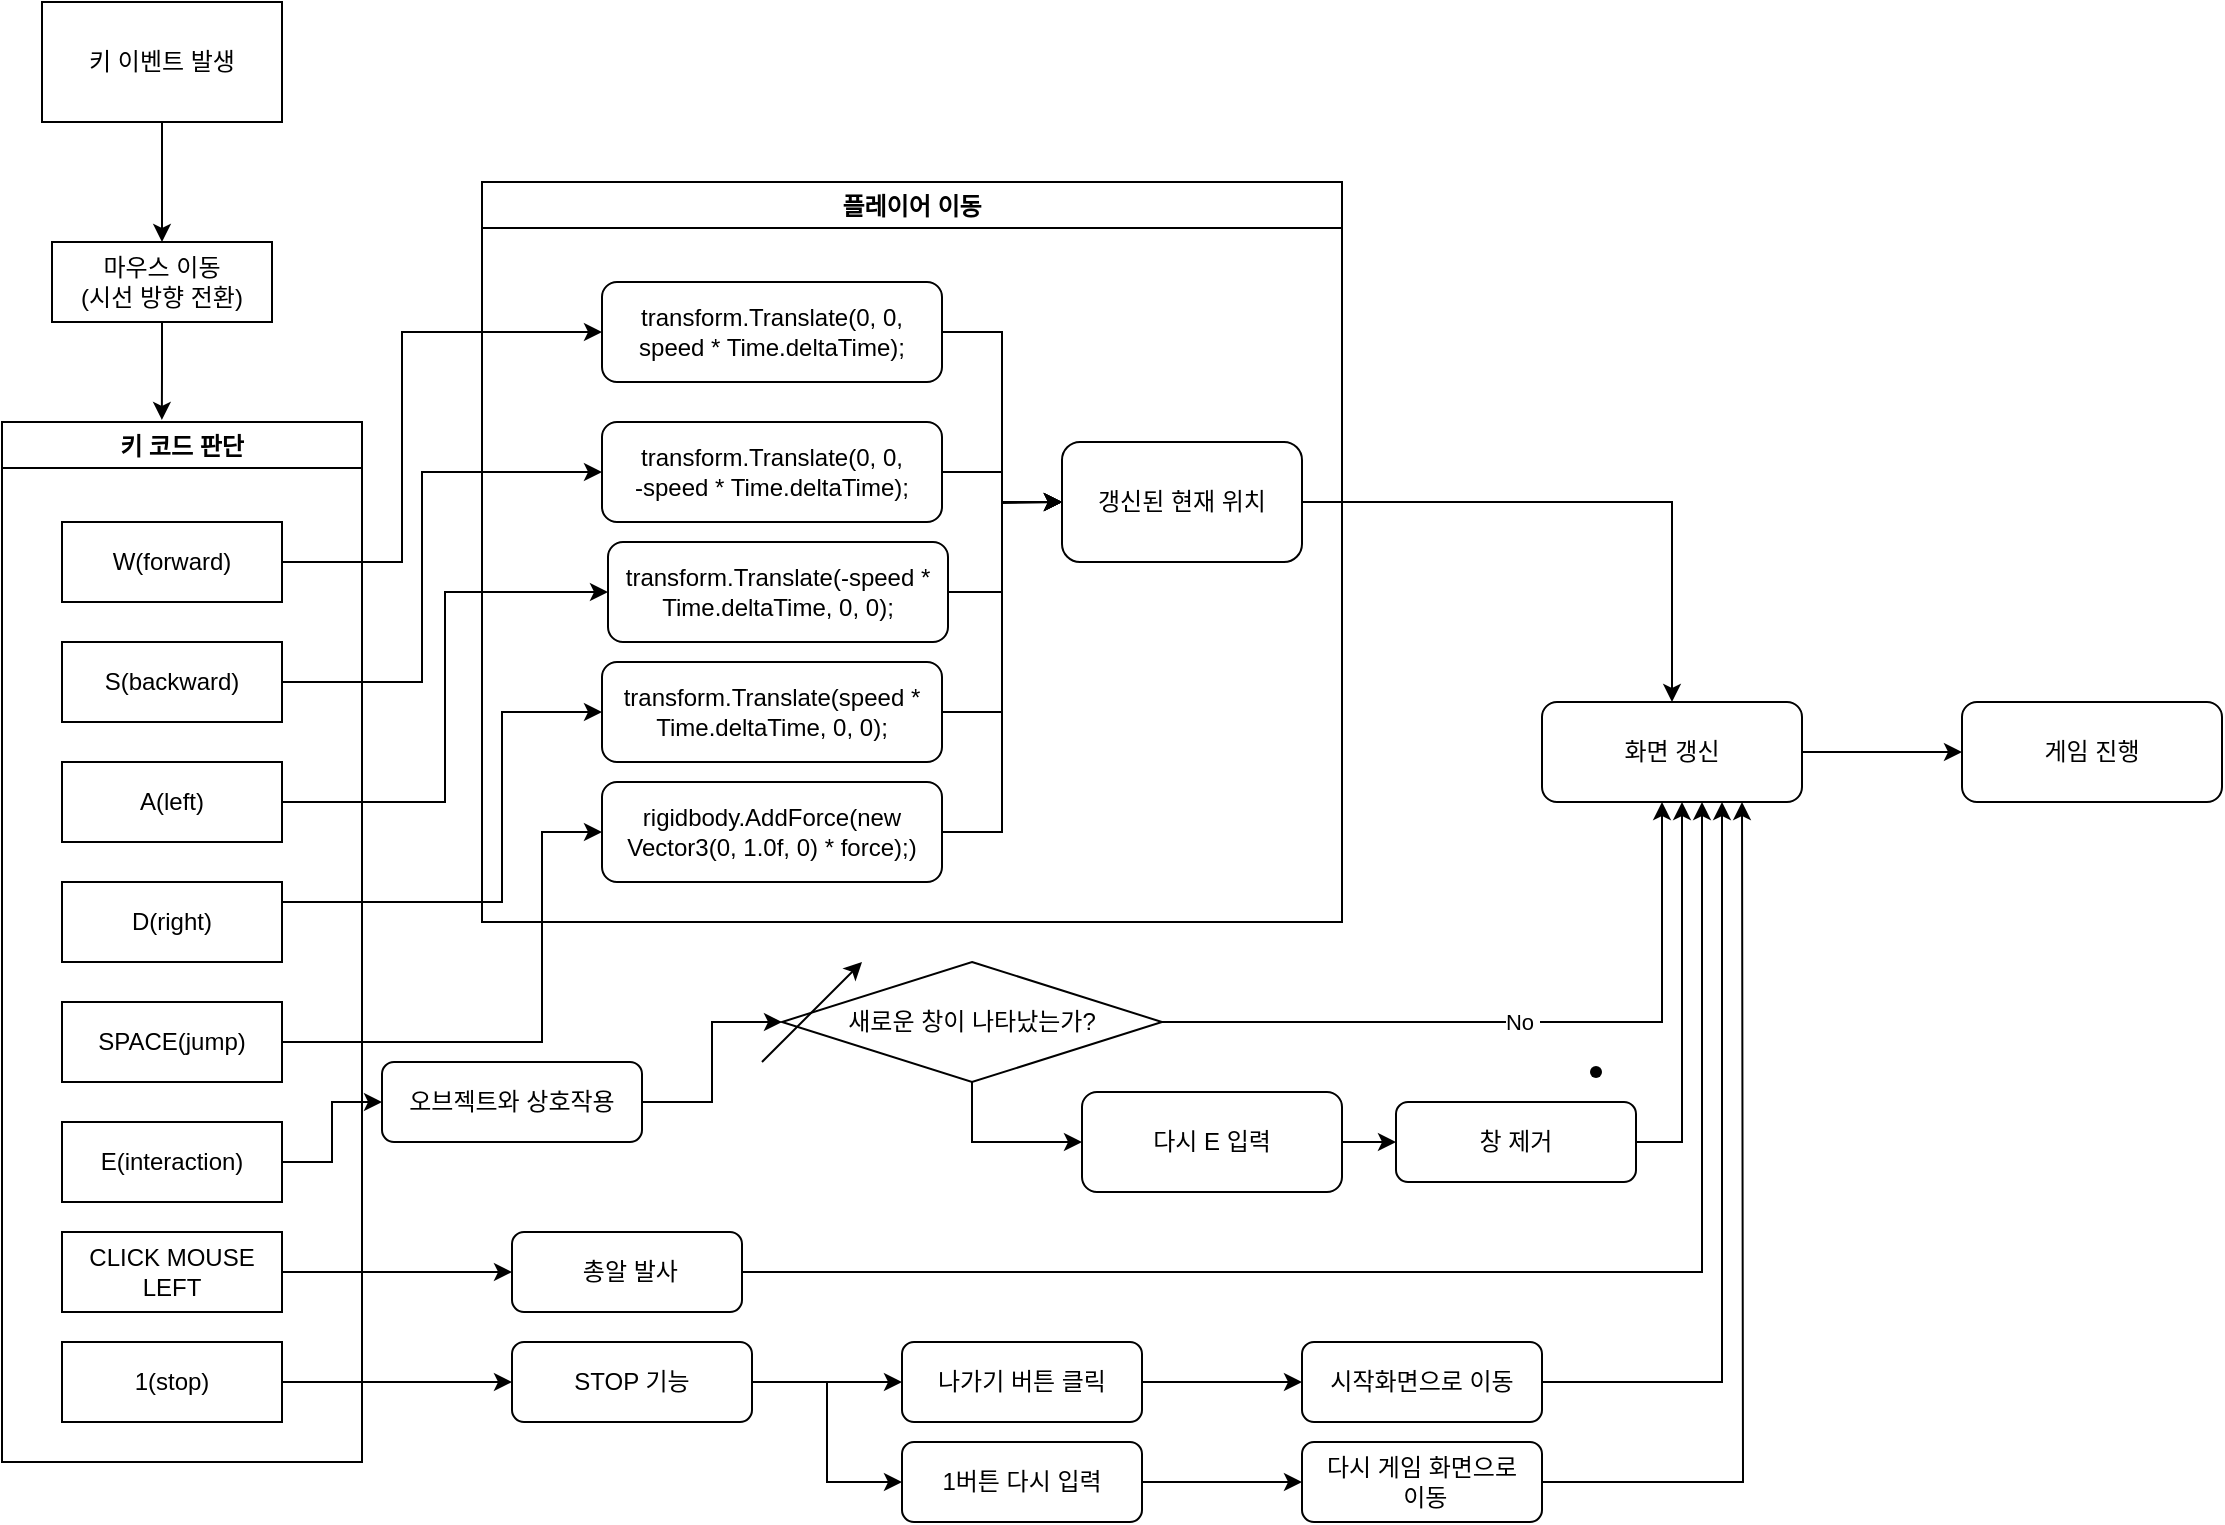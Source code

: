 <mxfile version="15.5.2" type="github">
  <diagram id="C5RBs43oDa-KdzZeNtuy" name="Page-1">
    <mxGraphModel dx="1422" dy="762" grid="1" gridSize="10" guides="1" tooltips="1" connect="1" arrows="1" fold="1" page="1" pageScale="1" pageWidth="827" pageHeight="1169" math="0" shadow="0">
      <root>
        <mxCell id="WIyWlLk6GJQsqaUBKTNV-0" />
        <mxCell id="WIyWlLk6GJQsqaUBKTNV-1" parent="WIyWlLk6GJQsqaUBKTNV-0" />
        <mxCell id="ph18KR2RIrQ08_8v8doH-14" value="" style="edgeStyle=orthogonalEdgeStyle;rounded=0;orthogonalLoop=1;jettySize=auto;html=1;entryX=0.5;entryY=0;entryDx=0;entryDy=0;" edge="1" parent="WIyWlLk6GJQsqaUBKTNV-1" source="ph18KR2RIrQ08_8v8doH-12" target="ph18KR2RIrQ08_8v8doH-24">
          <mxGeometry relative="1" as="geometry" />
        </mxCell>
        <mxCell id="ph18KR2RIrQ08_8v8doH-12" value="&lt;font style=&quot;vertical-align: inherit&quot;&gt;&lt;font style=&quot;vertical-align: inherit&quot;&gt;키 이벤트 발생&lt;/font&gt;&lt;/font&gt;" style="rounded=0;whiteSpace=wrap;html=1;" vertex="1" parent="WIyWlLk6GJQsqaUBKTNV-1">
          <mxGeometry x="30" y="40" width="120" height="60" as="geometry" />
        </mxCell>
        <mxCell id="ph18KR2RIrQ08_8v8doH-13" value="키 코드 판단" style="swimlane;fontFamily=Helvetica;fontSize=12;fontColor=#000000;align=center;strokeColor=#000000;fillColor=#ffffff;" vertex="1" parent="WIyWlLk6GJQsqaUBKTNV-1">
          <mxGeometry x="10" y="250" width="180" height="520" as="geometry">
            <mxRectangle x="10" y="140" width="50" height="40" as="alternateBounds" />
          </mxGeometry>
        </mxCell>
        <mxCell id="ph18KR2RIrQ08_8v8doH-15" value="&lt;font style=&quot;vertical-align: inherit&quot;&gt;&lt;font style=&quot;vertical-align: inherit&quot;&gt;W(forward)&lt;/font&gt;&lt;/font&gt;" style="rounded=0;whiteSpace=wrap;html=1;" vertex="1" parent="ph18KR2RIrQ08_8v8doH-13">
          <mxGeometry x="30" y="50" width="110" height="40" as="geometry" />
        </mxCell>
        <mxCell id="ph18KR2RIrQ08_8v8doH-16" style="edgeStyle=orthogonalEdgeStyle;rounded=0;orthogonalLoop=1;jettySize=auto;html=1;exitX=0.5;exitY=1;exitDx=0;exitDy=0;" edge="1" parent="ph18KR2RIrQ08_8v8doH-13" source="ph18KR2RIrQ08_8v8doH-15" target="ph18KR2RIrQ08_8v8doH-15">
          <mxGeometry relative="1" as="geometry" />
        </mxCell>
        <mxCell id="ph18KR2RIrQ08_8v8doH-17" value="&lt;font style=&quot;vertical-align: inherit&quot;&gt;&lt;font style=&quot;vertical-align: inherit&quot;&gt;S(backward)&lt;/font&gt;&lt;/font&gt;" style="rounded=0;whiteSpace=wrap;html=1;" vertex="1" parent="ph18KR2RIrQ08_8v8doH-13">
          <mxGeometry x="30" y="110" width="110" height="40" as="geometry" />
        </mxCell>
        <mxCell id="ph18KR2RIrQ08_8v8doH-18" value="&lt;font style=&quot;vertical-align: inherit&quot;&gt;&lt;font style=&quot;vertical-align: inherit&quot;&gt;A(left)&lt;/font&gt;&lt;/font&gt;" style="rounded=0;whiteSpace=wrap;html=1;" vertex="1" parent="ph18KR2RIrQ08_8v8doH-13">
          <mxGeometry x="30" y="170" width="110" height="40" as="geometry" />
        </mxCell>
        <mxCell id="ph18KR2RIrQ08_8v8doH-19" value="&lt;font style=&quot;vertical-align: inherit&quot;&gt;&lt;font style=&quot;vertical-align: inherit&quot;&gt;D(right)&lt;/font&gt;&lt;/font&gt;" style="rounded=0;whiteSpace=wrap;html=1;" vertex="1" parent="ph18KR2RIrQ08_8v8doH-13">
          <mxGeometry x="30" y="230" width="110" height="40" as="geometry" />
        </mxCell>
        <mxCell id="ph18KR2RIrQ08_8v8doH-20" value="&lt;font style=&quot;vertical-align: inherit&quot;&gt;&lt;font style=&quot;vertical-align: inherit&quot;&gt;&lt;font style=&quot;vertical-align: inherit&quot;&gt;&lt;font style=&quot;vertical-align: inherit&quot;&gt;SPACE(jump)&lt;/font&gt;&lt;/font&gt;&lt;/font&gt;&lt;/font&gt;" style="rounded=0;whiteSpace=wrap;html=1;" vertex="1" parent="ph18KR2RIrQ08_8v8doH-13">
          <mxGeometry x="30" y="290" width="110" height="40" as="geometry" />
        </mxCell>
        <mxCell id="ph18KR2RIrQ08_8v8doH-21" value="&lt;font style=&quot;vertical-align: inherit&quot;&gt;&lt;font style=&quot;vertical-align: inherit&quot;&gt;E(interaction)&lt;/font&gt;&lt;/font&gt;" style="rounded=0;whiteSpace=wrap;html=1;" vertex="1" parent="ph18KR2RIrQ08_8v8doH-13">
          <mxGeometry x="30" y="350" width="110" height="40" as="geometry" />
        </mxCell>
        <mxCell id="ph18KR2RIrQ08_8v8doH-22" value="&lt;font style=&quot;vertical-align: inherit&quot;&gt;&lt;font style=&quot;vertical-align: inherit&quot;&gt;&lt;font style=&quot;vertical-align: inherit&quot;&gt;&lt;font style=&quot;vertical-align: inherit&quot;&gt;CLICK MOUSE LEFT&lt;/font&gt;&lt;/font&gt;&lt;/font&gt;&lt;/font&gt;" style="rounded=0;whiteSpace=wrap;html=1;" vertex="1" parent="ph18KR2RIrQ08_8v8doH-13">
          <mxGeometry x="30" y="405" width="110" height="40" as="geometry" />
        </mxCell>
        <mxCell id="ph18KR2RIrQ08_8v8doH-23" value="&lt;font style=&quot;vertical-align: inherit&quot;&gt;&lt;font style=&quot;vertical-align: inherit&quot;&gt;&lt;font style=&quot;vertical-align: inherit&quot;&gt;&lt;font style=&quot;vertical-align: inherit&quot;&gt;1(stop)&lt;/font&gt;&lt;/font&gt;&lt;/font&gt;&lt;/font&gt;" style="rounded=0;whiteSpace=wrap;html=1;" vertex="1" parent="ph18KR2RIrQ08_8v8doH-13">
          <mxGeometry x="30" y="460" width="110" height="40" as="geometry" />
        </mxCell>
        <mxCell id="ph18KR2RIrQ08_8v8doH-80" style="edgeStyle=orthogonalEdgeStyle;rounded=0;orthogonalLoop=1;jettySize=auto;html=1;exitX=0.5;exitY=1;exitDx=0;exitDy=0;entryX=0.444;entryY=-0.002;entryDx=0;entryDy=0;entryPerimeter=0;" edge="1" parent="WIyWlLk6GJQsqaUBKTNV-1" source="ph18KR2RIrQ08_8v8doH-24" target="ph18KR2RIrQ08_8v8doH-13">
          <mxGeometry relative="1" as="geometry" />
        </mxCell>
        <mxCell id="ph18KR2RIrQ08_8v8doH-24" value="&lt;font style=&quot;vertical-align: inherit&quot;&gt;&lt;font style=&quot;vertical-align: inherit&quot;&gt;&lt;font style=&quot;vertical-align: inherit&quot;&gt;&lt;font style=&quot;vertical-align: inherit&quot;&gt;&lt;font style=&quot;vertical-align: inherit&quot;&gt;&lt;font style=&quot;vertical-align: inherit&quot;&gt;&lt;font style=&quot;vertical-align: inherit&quot;&gt;&lt;font style=&quot;vertical-align: inherit&quot;&gt;마우스 이동&lt;br&gt;(시선 방향 전환)&lt;/font&gt;&lt;/font&gt;&lt;/font&gt;&lt;/font&gt;&lt;/font&gt;&lt;/font&gt;&lt;/font&gt;&lt;/font&gt;" style="rounded=0;whiteSpace=wrap;html=1;" vertex="1" parent="WIyWlLk6GJQsqaUBKTNV-1">
          <mxGeometry x="35" y="160" width="110" height="40" as="geometry" />
        </mxCell>
        <mxCell id="ph18KR2RIrQ08_8v8doH-25" value="플레이어 이동" style="swimlane;" vertex="1" parent="WIyWlLk6GJQsqaUBKTNV-1">
          <mxGeometry x="250" y="130" width="430" height="370" as="geometry" />
        </mxCell>
        <mxCell id="ph18KR2RIrQ08_8v8doH-46" style="edgeStyle=orthogonalEdgeStyle;rounded=0;orthogonalLoop=1;jettySize=auto;html=1;entryX=0;entryY=0.5;entryDx=0;entryDy=0;" edge="1" parent="ph18KR2RIrQ08_8v8doH-25" source="ph18KR2RIrQ08_8v8doH-34" target="ph18KR2RIrQ08_8v8doH-45">
          <mxGeometry relative="1" as="geometry" />
        </mxCell>
        <mxCell id="ph18KR2RIrQ08_8v8doH-34" value="transform.Translate(0, 0, &lt;br&gt;speed * Time.deltaTime);" style="rounded=1;whiteSpace=wrap;html=1;" vertex="1" parent="ph18KR2RIrQ08_8v8doH-25">
          <mxGeometry x="60" y="50" width="170" height="50" as="geometry" />
        </mxCell>
        <mxCell id="ph18KR2RIrQ08_8v8doH-49" style="edgeStyle=orthogonalEdgeStyle;rounded=0;orthogonalLoop=1;jettySize=auto;html=1;entryX=0;entryY=0.5;entryDx=0;entryDy=0;" edge="1" parent="ph18KR2RIrQ08_8v8doH-25" source="ph18KR2RIrQ08_8v8doH-40" target="ph18KR2RIrQ08_8v8doH-45">
          <mxGeometry relative="1" as="geometry" />
        </mxCell>
        <mxCell id="ph18KR2RIrQ08_8v8doH-40" value="transform.Translate(speed * Time.deltaTime, 0, 0);" style="rounded=1;whiteSpace=wrap;html=1;" vertex="1" parent="ph18KR2RIrQ08_8v8doH-25">
          <mxGeometry x="60" y="240" width="170" height="50" as="geometry" />
        </mxCell>
        <mxCell id="ph18KR2RIrQ08_8v8doH-50" style="edgeStyle=orthogonalEdgeStyle;rounded=0;orthogonalLoop=1;jettySize=auto;html=1;" edge="1" parent="ph18KR2RIrQ08_8v8doH-25" source="ph18KR2RIrQ08_8v8doH-39" target="ph18KR2RIrQ08_8v8doH-45">
          <mxGeometry relative="1" as="geometry">
            <Array as="points">
              <mxPoint x="260" y="205" />
              <mxPoint x="260" y="160" />
            </Array>
          </mxGeometry>
        </mxCell>
        <mxCell id="ph18KR2RIrQ08_8v8doH-39" value="transform.Translate(-speed * Time.deltaTime, 0, 0);" style="rounded=1;whiteSpace=wrap;html=1;" vertex="1" parent="ph18KR2RIrQ08_8v8doH-25">
          <mxGeometry x="63" y="180" width="170" height="50" as="geometry" />
        </mxCell>
        <mxCell id="ph18KR2RIrQ08_8v8doH-38" value="transform.Translate(0, 0, &lt;br&gt;-speed * Time.deltaTime);" style="rounded=1;whiteSpace=wrap;html=1;" vertex="1" parent="ph18KR2RIrQ08_8v8doH-25">
          <mxGeometry x="60" y="120" width="170" height="50" as="geometry" />
        </mxCell>
        <mxCell id="ph18KR2RIrQ08_8v8doH-45" value="&lt;font style=&quot;vertical-align: inherit&quot;&gt;&lt;font style=&quot;vertical-align: inherit&quot;&gt;갱신된 현재 위치&lt;/font&gt;&lt;/font&gt;" style="rounded=1;whiteSpace=wrap;html=1;" vertex="1" parent="ph18KR2RIrQ08_8v8doH-25">
          <mxGeometry x="290" y="130" width="120" height="60" as="geometry" />
        </mxCell>
        <mxCell id="ph18KR2RIrQ08_8v8doH-106" style="edgeStyle=orthogonalEdgeStyle;rounded=0;orthogonalLoop=1;jettySize=auto;html=1;exitX=1;exitY=0.5;exitDx=0;exitDy=0;entryX=0;entryY=0.5;entryDx=0;entryDy=0;" edge="1" parent="ph18KR2RIrQ08_8v8doH-25" source="ph18KR2RIrQ08_8v8doH-103" target="ph18KR2RIrQ08_8v8doH-45">
          <mxGeometry relative="1" as="geometry">
            <Array as="points">
              <mxPoint x="260" y="325" />
              <mxPoint x="260" y="160" />
            </Array>
          </mxGeometry>
        </mxCell>
        <mxCell id="ph18KR2RIrQ08_8v8doH-103" value="&lt;font style=&quot;vertical-align: inherit&quot;&gt;&lt;font style=&quot;vertical-align: inherit&quot;&gt;&lt;font style=&quot;vertical-align: inherit&quot;&gt;&lt;font style=&quot;vertical-align: inherit&quot;&gt;&lt;font style=&quot;vertical-align: inherit&quot;&gt;&lt;font style=&quot;vertical-align: inherit&quot;&gt;&lt;span style=&quot;&quot;&gt;rigidbody.AddForce(new Vector3(0, 1.0f, 0) * force);&lt;/span&gt;)&lt;/font&gt;&lt;/font&gt;&lt;/font&gt;&lt;/font&gt;&lt;/font&gt;&lt;/font&gt;" style="rounded=1;whiteSpace=wrap;html=1;fontColor=#000000;" vertex="1" parent="ph18KR2RIrQ08_8v8doH-25">
          <mxGeometry x="60" y="300" width="170" height="50" as="geometry" />
        </mxCell>
        <mxCell id="ph18KR2RIrQ08_8v8doH-41" style="edgeStyle=orthogonalEdgeStyle;rounded=0;orthogonalLoop=1;jettySize=auto;html=1;entryX=0;entryY=0.5;entryDx=0;entryDy=0;" edge="1" parent="WIyWlLk6GJQsqaUBKTNV-1" source="ph18KR2RIrQ08_8v8doH-15" target="ph18KR2RIrQ08_8v8doH-34">
          <mxGeometry relative="1" as="geometry">
            <Array as="points">
              <mxPoint x="210" y="320" />
              <mxPoint x="210" y="205" />
            </Array>
          </mxGeometry>
        </mxCell>
        <mxCell id="ph18KR2RIrQ08_8v8doH-42" style="edgeStyle=orthogonalEdgeStyle;rounded=0;orthogonalLoop=1;jettySize=auto;html=1;entryX=0;entryY=0.5;entryDx=0;entryDy=0;" edge="1" parent="WIyWlLk6GJQsqaUBKTNV-1" source="ph18KR2RIrQ08_8v8doH-17" target="ph18KR2RIrQ08_8v8doH-38">
          <mxGeometry relative="1" as="geometry">
            <Array as="points">
              <mxPoint x="220" y="380" />
              <mxPoint x="220" y="275" />
            </Array>
          </mxGeometry>
        </mxCell>
        <mxCell id="ph18KR2RIrQ08_8v8doH-43" style="edgeStyle=orthogonalEdgeStyle;rounded=0;orthogonalLoop=1;jettySize=auto;html=1;entryX=0;entryY=0.5;entryDx=0;entryDy=0;" edge="1" parent="WIyWlLk6GJQsqaUBKTNV-1" source="ph18KR2RIrQ08_8v8doH-18" target="ph18KR2RIrQ08_8v8doH-39">
          <mxGeometry relative="1" as="geometry" />
        </mxCell>
        <mxCell id="ph18KR2RIrQ08_8v8doH-44" style="edgeStyle=orthogonalEdgeStyle;rounded=0;orthogonalLoop=1;jettySize=auto;html=1;entryX=0;entryY=0.5;entryDx=0;entryDy=0;" edge="1" parent="WIyWlLk6GJQsqaUBKTNV-1" source="ph18KR2RIrQ08_8v8doH-19" target="ph18KR2RIrQ08_8v8doH-40">
          <mxGeometry relative="1" as="geometry">
            <mxPoint x="370" y="370" as="targetPoint" />
            <Array as="points">
              <mxPoint x="260" y="490" />
              <mxPoint x="260" y="395" />
            </Array>
          </mxGeometry>
        </mxCell>
        <mxCell id="ph18KR2RIrQ08_8v8doH-52" style="edgeStyle=orthogonalEdgeStyle;rounded=0;orthogonalLoop=1;jettySize=auto;html=1;" edge="1" parent="WIyWlLk6GJQsqaUBKTNV-1" source="ph18KR2RIrQ08_8v8doH-38">
          <mxGeometry relative="1" as="geometry">
            <mxPoint x="540" y="290" as="targetPoint" />
          </mxGeometry>
        </mxCell>
        <mxCell id="ph18KR2RIrQ08_8v8doH-66" value="" style="edgeStyle=orthogonalEdgeStyle;rounded=0;orthogonalLoop=1;jettySize=auto;html=1;" edge="1" parent="WIyWlLk6GJQsqaUBKTNV-1" source="ph18KR2RIrQ08_8v8doH-53" target="ph18KR2RIrQ08_8v8doH-65">
          <mxGeometry relative="1" as="geometry" />
        </mxCell>
        <mxCell id="ph18KR2RIrQ08_8v8doH-53" value="&lt;font style=&quot;vertical-align: inherit&quot;&gt;&lt;font style=&quot;vertical-align: inherit&quot;&gt;오브젝트와 상호작용&lt;/font&gt;&lt;/font&gt;" style="rounded=1;whiteSpace=wrap;html=1;" vertex="1" parent="WIyWlLk6GJQsqaUBKTNV-1">
          <mxGeometry x="200" y="570" width="130" height="40" as="geometry" />
        </mxCell>
        <mxCell id="ph18KR2RIrQ08_8v8doH-54" style="edgeStyle=orthogonalEdgeStyle;rounded=0;orthogonalLoop=1;jettySize=auto;html=1;entryX=0;entryY=0.5;entryDx=0;entryDy=0;" edge="1" parent="WIyWlLk6GJQsqaUBKTNV-1" source="ph18KR2RIrQ08_8v8doH-21" target="ph18KR2RIrQ08_8v8doH-53">
          <mxGeometry relative="1" as="geometry" />
        </mxCell>
        <mxCell id="ph18KR2RIrQ08_8v8doH-73" value="&lt;font style=&quot;vertical-align: inherit&quot;&gt;&lt;font style=&quot;vertical-align: inherit&quot;&gt;No&amp;nbsp;&lt;/font&gt;&lt;/font&gt;" style="edgeStyle=orthogonalEdgeStyle;rounded=0;orthogonalLoop=1;jettySize=auto;html=1;" edge="1" parent="WIyWlLk6GJQsqaUBKTNV-1" source="ph18KR2RIrQ08_8v8doH-65" target="ph18KR2RIrQ08_8v8doH-72">
          <mxGeometry relative="1" as="geometry">
            <Array as="points">
              <mxPoint x="840" y="550" />
            </Array>
          </mxGeometry>
        </mxCell>
        <mxCell id="ph18KR2RIrQ08_8v8doH-75" style="edgeStyle=orthogonalEdgeStyle;rounded=0;orthogonalLoop=1;jettySize=auto;html=1;exitX=0.5;exitY=1;exitDx=0;exitDy=0;entryX=0;entryY=0.5;entryDx=0;entryDy=0;" edge="1" parent="WIyWlLk6GJQsqaUBKTNV-1" source="ph18KR2RIrQ08_8v8doH-65" target="ph18KR2RIrQ08_8v8doH-74">
          <mxGeometry relative="1" as="geometry" />
        </mxCell>
        <mxCell id="ph18KR2RIrQ08_8v8doH-65" value="&lt;font style=&quot;vertical-align: inherit&quot;&gt;&lt;font style=&quot;vertical-align: inherit&quot;&gt;&lt;font style=&quot;vertical-align: inherit&quot;&gt;&lt;font style=&quot;vertical-align: inherit&quot;&gt;&lt;font style=&quot;vertical-align: inherit&quot;&gt;&lt;font style=&quot;vertical-align: inherit&quot;&gt;새로운 창이 나타났는가?&lt;/font&gt;&lt;/font&gt;&lt;/font&gt;&lt;/font&gt;&lt;/font&gt;&lt;/font&gt;" style="rhombus;whiteSpace=wrap;html=1;fontFamily=Helvetica;fontSize=12;fontColor=#000000;align=center;strokeColor=#000000;fillColor=#ffffff;" vertex="1" parent="WIyWlLk6GJQsqaUBKTNV-1">
          <mxGeometry x="400" y="520" width="190" height="60" as="geometry" />
        </mxCell>
        <mxCell id="ph18KR2RIrQ08_8v8doH-109" value="" style="edgeStyle=orthogonalEdgeStyle;rounded=0;orthogonalLoop=1;jettySize=auto;html=1;fontColor=#000000;" edge="1" parent="WIyWlLk6GJQsqaUBKTNV-1" source="ph18KR2RIrQ08_8v8doH-72" target="ph18KR2RIrQ08_8v8doH-108">
          <mxGeometry relative="1" as="geometry" />
        </mxCell>
        <mxCell id="ph18KR2RIrQ08_8v8doH-72" value="&lt;font style=&quot;vertical-align: inherit&quot;&gt;&lt;font style=&quot;vertical-align: inherit&quot;&gt;화면 갱신&lt;/font&gt;&lt;/font&gt;" style="rounded=1;whiteSpace=wrap;html=1;fontFamily=Helvetica;fontSize=12;fontColor=#000000;align=center;strokeColor=#000000;fillColor=#ffffff;" vertex="1" parent="WIyWlLk6GJQsqaUBKTNV-1">
          <mxGeometry x="780" y="390" width="130" height="50" as="geometry" />
        </mxCell>
        <mxCell id="ph18KR2RIrQ08_8v8doH-79" style="edgeStyle=orthogonalEdgeStyle;rounded=0;orthogonalLoop=1;jettySize=auto;html=1;exitX=1;exitY=0.5;exitDx=0;exitDy=0;entryX=0;entryY=0.5;entryDx=0;entryDy=0;" edge="1" parent="WIyWlLk6GJQsqaUBKTNV-1" source="ph18KR2RIrQ08_8v8doH-74" target="ph18KR2RIrQ08_8v8doH-78">
          <mxGeometry relative="1" as="geometry" />
        </mxCell>
        <mxCell id="ph18KR2RIrQ08_8v8doH-74" value="&lt;font style=&quot;vertical-align: inherit&quot;&gt;&lt;font style=&quot;vertical-align: inherit&quot;&gt;&lt;font style=&quot;vertical-align: inherit&quot;&gt;&lt;font style=&quot;vertical-align: inherit&quot;&gt;다시 E 입력&lt;/font&gt;&lt;/font&gt;&lt;/font&gt;&lt;/font&gt;" style="rounded=1;whiteSpace=wrap;html=1;fontFamily=Helvetica;fontSize=12;fontColor=#000000;align=center;strokeColor=#000000;fillColor=#ffffff;" vertex="1" parent="WIyWlLk6GJQsqaUBKTNV-1">
          <mxGeometry x="550" y="585" width="130" height="50" as="geometry" />
        </mxCell>
        <mxCell id="ph18KR2RIrQ08_8v8doH-76" value="" style="shape=waypoint;size=6;pointerEvents=1;points=[];fillColor=#ffffff;resizable=0;rotatable=0;perimeter=centerPerimeter;snapToPoint=1;rounded=1;" vertex="1" parent="WIyWlLk6GJQsqaUBKTNV-1">
          <mxGeometry x="787" y="555" width="40" height="40" as="geometry" />
        </mxCell>
        <mxCell id="ph18KR2RIrQ08_8v8doH-81" style="edgeStyle=orthogonalEdgeStyle;rounded=0;orthogonalLoop=1;jettySize=auto;html=1;" edge="1" parent="WIyWlLk6GJQsqaUBKTNV-1" source="ph18KR2RIrQ08_8v8doH-78">
          <mxGeometry relative="1" as="geometry">
            <mxPoint x="850" y="440" as="targetPoint" />
            <Array as="points">
              <mxPoint x="850" y="610" />
            </Array>
          </mxGeometry>
        </mxCell>
        <mxCell id="ph18KR2RIrQ08_8v8doH-78" value="&lt;font style=&quot;vertical-align: inherit&quot;&gt;&lt;font style=&quot;vertical-align: inherit&quot;&gt;창 제거&lt;/font&gt;&lt;/font&gt;" style="rounded=1;whiteSpace=wrap;html=1;" vertex="1" parent="WIyWlLk6GJQsqaUBKTNV-1">
          <mxGeometry x="707" y="590" width="120" height="40" as="geometry" />
        </mxCell>
        <mxCell id="ph18KR2RIrQ08_8v8doH-82" style="edgeStyle=orthogonalEdgeStyle;rounded=0;orthogonalLoop=1;jettySize=auto;html=1;" edge="1" parent="WIyWlLk6GJQsqaUBKTNV-1" source="ph18KR2RIrQ08_8v8doH-45" target="ph18KR2RIrQ08_8v8doH-72">
          <mxGeometry relative="1" as="geometry" />
        </mxCell>
        <mxCell id="ph18KR2RIrQ08_8v8doH-86" style="edgeStyle=orthogonalEdgeStyle;rounded=0;orthogonalLoop=1;jettySize=auto;html=1;exitX=1;exitY=0.5;exitDx=0;exitDy=0;" edge="1" parent="WIyWlLk6GJQsqaUBKTNV-1" source="ph18KR2RIrQ08_8v8doH-83" target="ph18KR2RIrQ08_8v8doH-72">
          <mxGeometry relative="1" as="geometry">
            <Array as="points">
              <mxPoint x="860" y="675" />
            </Array>
          </mxGeometry>
        </mxCell>
        <mxCell id="ph18KR2RIrQ08_8v8doH-83" value="&lt;font style=&quot;vertical-align: inherit&quot;&gt;&lt;font style=&quot;vertical-align: inherit&quot;&gt;&amp;nbsp;총알 발사&lt;/font&gt;&lt;/font&gt;" style="rounded=1;whiteSpace=wrap;html=1;fontFamily=Helvetica;fontSize=12;fontColor=#000000;align=center;strokeColor=#000000;fillColor=#ffffff;" vertex="1" parent="WIyWlLk6GJQsqaUBKTNV-1">
          <mxGeometry x="265" y="655" width="115" height="40" as="geometry" />
        </mxCell>
        <mxCell id="ph18KR2RIrQ08_8v8doH-84" value="" style="edgeStyle=orthogonalEdgeStyle;rounded=0;orthogonalLoop=1;jettySize=auto;html=1;" edge="1" parent="WIyWlLk6GJQsqaUBKTNV-1" source="ph18KR2RIrQ08_8v8doH-22" target="ph18KR2RIrQ08_8v8doH-83">
          <mxGeometry relative="1" as="geometry" />
        </mxCell>
        <mxCell id="ph18KR2RIrQ08_8v8doH-95" style="edgeStyle=orthogonalEdgeStyle;rounded=0;orthogonalLoop=1;jettySize=auto;html=1;entryX=0;entryY=0.5;entryDx=0;entryDy=0;" edge="1" parent="WIyWlLk6GJQsqaUBKTNV-1" source="ph18KR2RIrQ08_8v8doH-91" target="ph18KR2RIrQ08_8v8doH-93">
          <mxGeometry relative="1" as="geometry" />
        </mxCell>
        <mxCell id="ph18KR2RIrQ08_8v8doH-100" style="edgeStyle=orthogonalEdgeStyle;rounded=0;orthogonalLoop=1;jettySize=auto;html=1;exitX=1;exitY=0.5;exitDx=0;exitDy=0;entryX=0;entryY=0.5;entryDx=0;entryDy=0;" edge="1" parent="WIyWlLk6GJQsqaUBKTNV-1" source="ph18KR2RIrQ08_8v8doH-91" target="ph18KR2RIrQ08_8v8doH-94">
          <mxGeometry relative="1" as="geometry" />
        </mxCell>
        <mxCell id="ph18KR2RIrQ08_8v8doH-91" value="&lt;font style=&quot;vertical-align: inherit&quot;&gt;&lt;font style=&quot;vertical-align: inherit&quot;&gt;STOP 기능&lt;/font&gt;&lt;/font&gt;" style="rounded=1;whiteSpace=wrap;html=1;" vertex="1" parent="WIyWlLk6GJQsqaUBKTNV-1">
          <mxGeometry x="265" y="710" width="120" height="40" as="geometry" />
        </mxCell>
        <mxCell id="ph18KR2RIrQ08_8v8doH-92" style="edgeStyle=orthogonalEdgeStyle;rounded=0;orthogonalLoop=1;jettySize=auto;html=1;exitX=1;exitY=0.5;exitDx=0;exitDy=0;entryX=0;entryY=0.5;entryDx=0;entryDy=0;" edge="1" parent="WIyWlLk6GJQsqaUBKTNV-1" source="ph18KR2RIrQ08_8v8doH-23" target="ph18KR2RIrQ08_8v8doH-91">
          <mxGeometry relative="1" as="geometry" />
        </mxCell>
        <mxCell id="ph18KR2RIrQ08_8v8doH-97" value="" style="edgeStyle=orthogonalEdgeStyle;rounded=0;orthogonalLoop=1;jettySize=auto;html=1;" edge="1" parent="WIyWlLk6GJQsqaUBKTNV-1" source="ph18KR2RIrQ08_8v8doH-93" target="ph18KR2RIrQ08_8v8doH-96">
          <mxGeometry relative="1" as="geometry" />
        </mxCell>
        <mxCell id="ph18KR2RIrQ08_8v8doH-93" value="&lt;font style=&quot;vertical-align: inherit&quot;&gt;&lt;font style=&quot;vertical-align: inherit&quot;&gt;나가기 버튼 클릭&lt;/font&gt;&lt;/font&gt;" style="rounded=1;whiteSpace=wrap;html=1;" vertex="1" parent="WIyWlLk6GJQsqaUBKTNV-1">
          <mxGeometry x="460" y="710" width="120" height="40" as="geometry" />
        </mxCell>
        <mxCell id="ph18KR2RIrQ08_8v8doH-99" value="" style="edgeStyle=orthogonalEdgeStyle;rounded=0;orthogonalLoop=1;jettySize=auto;html=1;" edge="1" parent="WIyWlLk6GJQsqaUBKTNV-1" source="ph18KR2RIrQ08_8v8doH-94" target="ph18KR2RIrQ08_8v8doH-98">
          <mxGeometry relative="1" as="geometry" />
        </mxCell>
        <mxCell id="ph18KR2RIrQ08_8v8doH-94" value="&lt;font style=&quot;vertical-align: inherit&quot;&gt;&lt;font style=&quot;vertical-align: inherit&quot;&gt;1버튼 다시 입력&lt;/font&gt;&lt;/font&gt;" style="rounded=1;whiteSpace=wrap;html=1;" vertex="1" parent="WIyWlLk6GJQsqaUBKTNV-1">
          <mxGeometry x="460" y="760" width="120" height="40" as="geometry" />
        </mxCell>
        <mxCell id="ph18KR2RIrQ08_8v8doH-101" style="edgeStyle=orthogonalEdgeStyle;rounded=0;orthogonalLoop=1;jettySize=auto;html=1;exitX=1;exitY=0.5;exitDx=0;exitDy=0;" edge="1" parent="WIyWlLk6GJQsqaUBKTNV-1" source="ph18KR2RIrQ08_8v8doH-96" target="ph18KR2RIrQ08_8v8doH-72">
          <mxGeometry relative="1" as="geometry">
            <mxPoint x="867" y="430" as="targetPoint" />
            <Array as="points">
              <mxPoint x="870" y="730" />
            </Array>
          </mxGeometry>
        </mxCell>
        <mxCell id="ph18KR2RIrQ08_8v8doH-96" value="&lt;font style=&quot;vertical-align: inherit&quot;&gt;&lt;font style=&quot;vertical-align: inherit&quot;&gt;시작화면으로 이동&lt;/font&gt;&lt;/font&gt;" style="whiteSpace=wrap;html=1;rounded=1;" vertex="1" parent="WIyWlLk6GJQsqaUBKTNV-1">
          <mxGeometry x="660" y="710" width="120" height="40" as="geometry" />
        </mxCell>
        <mxCell id="ph18KR2RIrQ08_8v8doH-102" style="edgeStyle=orthogonalEdgeStyle;rounded=0;orthogonalLoop=1;jettySize=auto;html=1;exitX=1;exitY=0.5;exitDx=0;exitDy=0;" edge="1" parent="WIyWlLk6GJQsqaUBKTNV-1" source="ph18KR2RIrQ08_8v8doH-98">
          <mxGeometry relative="1" as="geometry">
            <mxPoint x="880" y="440" as="targetPoint" />
          </mxGeometry>
        </mxCell>
        <mxCell id="ph18KR2RIrQ08_8v8doH-98" value="&lt;font style=&quot;vertical-align: inherit&quot;&gt;&lt;font style=&quot;vertical-align: inherit&quot;&gt;&lt;font style=&quot;vertical-align: inherit&quot;&gt;&lt;font style=&quot;vertical-align: inherit&quot;&gt;&lt;font style=&quot;vertical-align: inherit&quot;&gt;&lt;font style=&quot;vertical-align: inherit&quot;&gt;다시 게임 화면으로&lt;br&gt;&amp;nbsp;이동&lt;/font&gt;&lt;/font&gt;&lt;/font&gt;&lt;/font&gt;&lt;/font&gt;&lt;/font&gt;" style="whiteSpace=wrap;html=1;rounded=1;" vertex="1" parent="WIyWlLk6GJQsqaUBKTNV-1">
          <mxGeometry x="660" y="760" width="120" height="40" as="geometry" />
        </mxCell>
        <mxCell id="ph18KR2RIrQ08_8v8doH-105" style="edgeStyle=orthogonalEdgeStyle;rounded=0;orthogonalLoop=1;jettySize=auto;html=1;exitX=1;exitY=0.5;exitDx=0;exitDy=0;entryX=0;entryY=0.5;entryDx=0;entryDy=0;" edge="1" parent="WIyWlLk6GJQsqaUBKTNV-1" source="ph18KR2RIrQ08_8v8doH-20" target="ph18KR2RIrQ08_8v8doH-103">
          <mxGeometry relative="1" as="geometry">
            <Array as="points">
              <mxPoint x="280" y="560" />
              <mxPoint x="280" y="455" />
            </Array>
          </mxGeometry>
        </mxCell>
        <mxCell id="ph18KR2RIrQ08_8v8doH-107" value="" style="endArrow=classic;html=1;rounded=0;fontColor=#000000;" edge="1" parent="WIyWlLk6GJQsqaUBKTNV-1">
          <mxGeometry width="50" height="50" relative="1" as="geometry">
            <mxPoint x="390" y="570" as="sourcePoint" />
            <mxPoint x="440" y="520" as="targetPoint" />
          </mxGeometry>
        </mxCell>
        <mxCell id="ph18KR2RIrQ08_8v8doH-108" value="게임 진행" style="rounded=1;whiteSpace=wrap;html=1;fontFamily=Helvetica;fontSize=12;fontColor=#000000;align=center;strokeColor=#000000;fillColor=#ffffff;" vertex="1" parent="WIyWlLk6GJQsqaUBKTNV-1">
          <mxGeometry x="990" y="390" width="130" height="50" as="geometry" />
        </mxCell>
      </root>
    </mxGraphModel>
  </diagram>
</mxfile>

